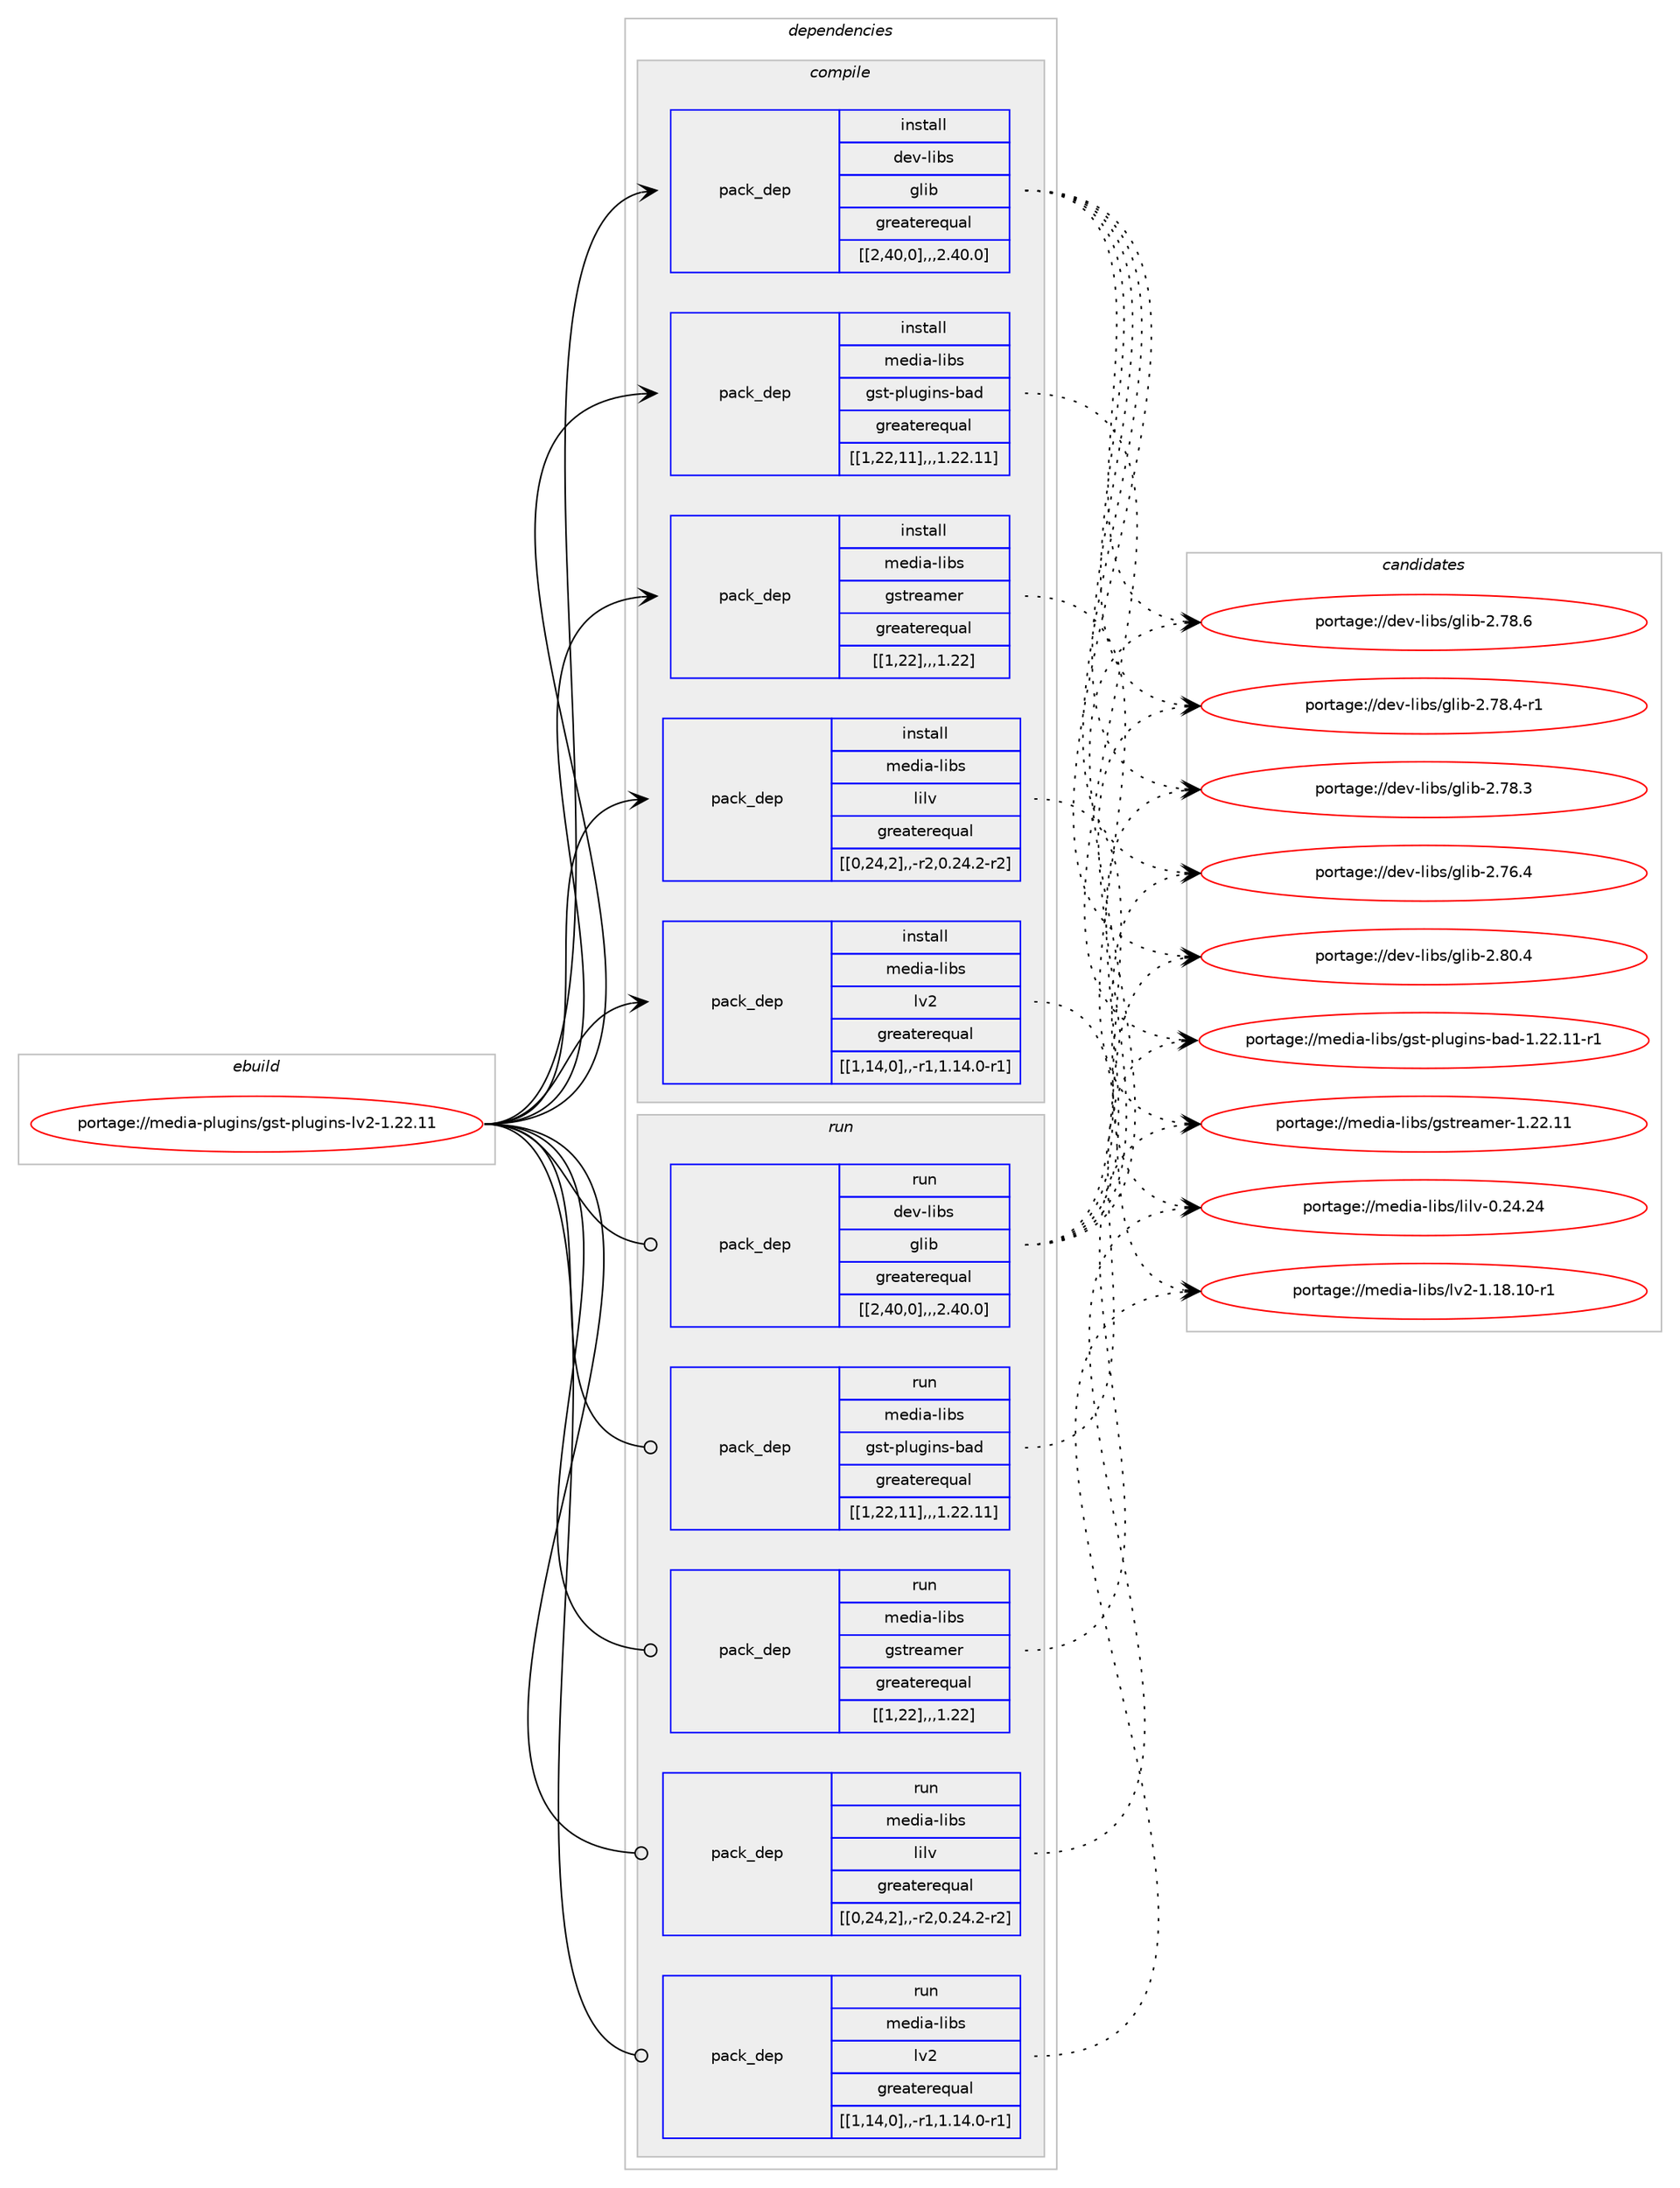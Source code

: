 digraph prolog {

# *************
# Graph options
# *************

newrank=true;
concentrate=true;
compound=true;
graph [rankdir=LR,fontname=Helvetica,fontsize=10,ranksep=1.5];#, ranksep=2.5, nodesep=0.2];
edge  [arrowhead=vee];
node  [fontname=Helvetica,fontsize=10];

# **********
# The ebuild
# **********

subgraph cluster_leftcol {
color=gray;
label=<<i>ebuild</i>>;
id [label="portage://media-plugins/gst-plugins-lv2-1.22.11", color=red, width=4, href="../media-plugins/gst-plugins-lv2-1.22.11.svg"];
}

# ****************
# The dependencies
# ****************

subgraph cluster_midcol {
color=gray;
label=<<i>dependencies</i>>;
subgraph cluster_compile {
fillcolor="#eeeeee";
style=filled;
label=<<i>compile</i>>;
subgraph pack240413 {
dependency325212 [label=<<TABLE BORDER="0" CELLBORDER="1" CELLSPACING="0" CELLPADDING="4" WIDTH="220"><TR><TD ROWSPAN="6" CELLPADDING="30">pack_dep</TD></TR><TR><TD WIDTH="110">install</TD></TR><TR><TD>dev-libs</TD></TR><TR><TD>glib</TD></TR><TR><TD>greaterequal</TD></TR><TR><TD>[[2,40,0],,,2.40.0]</TD></TR></TABLE>>, shape=none, color=blue];
}
id:e -> dependency325212:w [weight=20,style="solid",arrowhead="vee"];
subgraph pack240414 {
dependency325213 [label=<<TABLE BORDER="0" CELLBORDER="1" CELLSPACING="0" CELLPADDING="4" WIDTH="220"><TR><TD ROWSPAN="6" CELLPADDING="30">pack_dep</TD></TR><TR><TD WIDTH="110">install</TD></TR><TR><TD>media-libs</TD></TR><TR><TD>gst-plugins-bad</TD></TR><TR><TD>greaterequal</TD></TR><TR><TD>[[1,22,11],,,1.22.11]</TD></TR></TABLE>>, shape=none, color=blue];
}
id:e -> dependency325213:w [weight=20,style="solid",arrowhead="vee"];
subgraph pack240415 {
dependency325214 [label=<<TABLE BORDER="0" CELLBORDER="1" CELLSPACING="0" CELLPADDING="4" WIDTH="220"><TR><TD ROWSPAN="6" CELLPADDING="30">pack_dep</TD></TR><TR><TD WIDTH="110">install</TD></TR><TR><TD>media-libs</TD></TR><TR><TD>gstreamer</TD></TR><TR><TD>greaterequal</TD></TR><TR><TD>[[1,22],,,1.22]</TD></TR></TABLE>>, shape=none, color=blue];
}
id:e -> dependency325214:w [weight=20,style="solid",arrowhead="vee"];
subgraph pack240416 {
dependency325215 [label=<<TABLE BORDER="0" CELLBORDER="1" CELLSPACING="0" CELLPADDING="4" WIDTH="220"><TR><TD ROWSPAN="6" CELLPADDING="30">pack_dep</TD></TR><TR><TD WIDTH="110">install</TD></TR><TR><TD>media-libs</TD></TR><TR><TD>lilv</TD></TR><TR><TD>greaterequal</TD></TR><TR><TD>[[0,24,2],,-r2,0.24.2-r2]</TD></TR></TABLE>>, shape=none, color=blue];
}
id:e -> dependency325215:w [weight=20,style="solid",arrowhead="vee"];
subgraph pack240417 {
dependency325216 [label=<<TABLE BORDER="0" CELLBORDER="1" CELLSPACING="0" CELLPADDING="4" WIDTH="220"><TR><TD ROWSPAN="6" CELLPADDING="30">pack_dep</TD></TR><TR><TD WIDTH="110">install</TD></TR><TR><TD>media-libs</TD></TR><TR><TD>lv2</TD></TR><TR><TD>greaterequal</TD></TR><TR><TD>[[1,14,0],,-r1,1.14.0-r1]</TD></TR></TABLE>>, shape=none, color=blue];
}
id:e -> dependency325216:w [weight=20,style="solid",arrowhead="vee"];
}
subgraph cluster_compileandrun {
fillcolor="#eeeeee";
style=filled;
label=<<i>compile and run</i>>;
}
subgraph cluster_run {
fillcolor="#eeeeee";
style=filled;
label=<<i>run</i>>;
subgraph pack240418 {
dependency325217 [label=<<TABLE BORDER="0" CELLBORDER="1" CELLSPACING="0" CELLPADDING="4" WIDTH="220"><TR><TD ROWSPAN="6" CELLPADDING="30">pack_dep</TD></TR><TR><TD WIDTH="110">run</TD></TR><TR><TD>dev-libs</TD></TR><TR><TD>glib</TD></TR><TR><TD>greaterequal</TD></TR><TR><TD>[[2,40,0],,,2.40.0]</TD></TR></TABLE>>, shape=none, color=blue];
}
id:e -> dependency325217:w [weight=20,style="solid",arrowhead="odot"];
subgraph pack240419 {
dependency325218 [label=<<TABLE BORDER="0" CELLBORDER="1" CELLSPACING="0" CELLPADDING="4" WIDTH="220"><TR><TD ROWSPAN="6" CELLPADDING="30">pack_dep</TD></TR><TR><TD WIDTH="110">run</TD></TR><TR><TD>media-libs</TD></TR><TR><TD>gst-plugins-bad</TD></TR><TR><TD>greaterequal</TD></TR><TR><TD>[[1,22,11],,,1.22.11]</TD></TR></TABLE>>, shape=none, color=blue];
}
id:e -> dependency325218:w [weight=20,style="solid",arrowhead="odot"];
subgraph pack240420 {
dependency325219 [label=<<TABLE BORDER="0" CELLBORDER="1" CELLSPACING="0" CELLPADDING="4" WIDTH="220"><TR><TD ROWSPAN="6" CELLPADDING="30">pack_dep</TD></TR><TR><TD WIDTH="110">run</TD></TR><TR><TD>media-libs</TD></TR><TR><TD>gstreamer</TD></TR><TR><TD>greaterequal</TD></TR><TR><TD>[[1,22],,,1.22]</TD></TR></TABLE>>, shape=none, color=blue];
}
id:e -> dependency325219:w [weight=20,style="solid",arrowhead="odot"];
subgraph pack240421 {
dependency325220 [label=<<TABLE BORDER="0" CELLBORDER="1" CELLSPACING="0" CELLPADDING="4" WIDTH="220"><TR><TD ROWSPAN="6" CELLPADDING="30">pack_dep</TD></TR><TR><TD WIDTH="110">run</TD></TR><TR><TD>media-libs</TD></TR><TR><TD>lilv</TD></TR><TR><TD>greaterequal</TD></TR><TR><TD>[[0,24,2],,-r2,0.24.2-r2]</TD></TR></TABLE>>, shape=none, color=blue];
}
id:e -> dependency325220:w [weight=20,style="solid",arrowhead="odot"];
subgraph pack240422 {
dependency325221 [label=<<TABLE BORDER="0" CELLBORDER="1" CELLSPACING="0" CELLPADDING="4" WIDTH="220"><TR><TD ROWSPAN="6" CELLPADDING="30">pack_dep</TD></TR><TR><TD WIDTH="110">run</TD></TR><TR><TD>media-libs</TD></TR><TR><TD>lv2</TD></TR><TR><TD>greaterequal</TD></TR><TR><TD>[[1,14,0],,-r1,1.14.0-r1]</TD></TR></TABLE>>, shape=none, color=blue];
}
id:e -> dependency325221:w [weight=20,style="solid",arrowhead="odot"];
}
}

# **************
# The candidates
# **************

subgraph cluster_choices {
rank=same;
color=gray;
label=<<i>candidates</i>>;

subgraph choice240413 {
color=black;
nodesep=1;
choice1001011184510810598115471031081059845504656484652 [label="portage://dev-libs/glib-2.80.4", color=red, width=4,href="../dev-libs/glib-2.80.4.svg"];
choice1001011184510810598115471031081059845504655564654 [label="portage://dev-libs/glib-2.78.6", color=red, width=4,href="../dev-libs/glib-2.78.6.svg"];
choice10010111845108105981154710310810598455046555646524511449 [label="portage://dev-libs/glib-2.78.4-r1", color=red, width=4,href="../dev-libs/glib-2.78.4-r1.svg"];
choice1001011184510810598115471031081059845504655564651 [label="portage://dev-libs/glib-2.78.3", color=red, width=4,href="../dev-libs/glib-2.78.3.svg"];
choice1001011184510810598115471031081059845504655544652 [label="portage://dev-libs/glib-2.76.4", color=red, width=4,href="../dev-libs/glib-2.76.4.svg"];
dependency325212:e -> choice1001011184510810598115471031081059845504656484652:w [style=dotted,weight="100"];
dependency325212:e -> choice1001011184510810598115471031081059845504655564654:w [style=dotted,weight="100"];
dependency325212:e -> choice10010111845108105981154710310810598455046555646524511449:w [style=dotted,weight="100"];
dependency325212:e -> choice1001011184510810598115471031081059845504655564651:w [style=dotted,weight="100"];
dependency325212:e -> choice1001011184510810598115471031081059845504655544652:w [style=dotted,weight="100"];
}
subgraph choice240414 {
color=black;
nodesep=1;
choice109101100105974510810598115471031151164511210811710310511011545989710045494650504649494511449 [label="portage://media-libs/gst-plugins-bad-1.22.11-r1", color=red, width=4,href="../media-libs/gst-plugins-bad-1.22.11-r1.svg"];
dependency325213:e -> choice109101100105974510810598115471031151164511210811710310511011545989710045494650504649494511449:w [style=dotted,weight="100"];
}
subgraph choice240415 {
color=black;
nodesep=1;
choice10910110010597451081059811547103115116114101971091011144549465050464949 [label="portage://media-libs/gstreamer-1.22.11", color=red, width=4,href="../media-libs/gstreamer-1.22.11.svg"];
dependency325214:e -> choice10910110010597451081059811547103115116114101971091011144549465050464949:w [style=dotted,weight="100"];
}
subgraph choice240416 {
color=black;
nodesep=1;
choice109101100105974510810598115471081051081184548465052465052 [label="portage://media-libs/lilv-0.24.24", color=red, width=4,href="../media-libs/lilv-0.24.24.svg"];
dependency325215:e -> choice109101100105974510810598115471081051081184548465052465052:w [style=dotted,weight="100"];
}
subgraph choice240417 {
color=black;
nodesep=1;
choice109101100105974510810598115471081185045494649564649484511449 [label="portage://media-libs/lv2-1.18.10-r1", color=red, width=4,href="../media-libs/lv2-1.18.10-r1.svg"];
dependency325216:e -> choice109101100105974510810598115471081185045494649564649484511449:w [style=dotted,weight="100"];
}
subgraph choice240418 {
color=black;
nodesep=1;
choice1001011184510810598115471031081059845504656484652 [label="portage://dev-libs/glib-2.80.4", color=red, width=4,href="../dev-libs/glib-2.80.4.svg"];
choice1001011184510810598115471031081059845504655564654 [label="portage://dev-libs/glib-2.78.6", color=red, width=4,href="../dev-libs/glib-2.78.6.svg"];
choice10010111845108105981154710310810598455046555646524511449 [label="portage://dev-libs/glib-2.78.4-r1", color=red, width=4,href="../dev-libs/glib-2.78.4-r1.svg"];
choice1001011184510810598115471031081059845504655564651 [label="portage://dev-libs/glib-2.78.3", color=red, width=4,href="../dev-libs/glib-2.78.3.svg"];
choice1001011184510810598115471031081059845504655544652 [label="portage://dev-libs/glib-2.76.4", color=red, width=4,href="../dev-libs/glib-2.76.4.svg"];
dependency325217:e -> choice1001011184510810598115471031081059845504656484652:w [style=dotted,weight="100"];
dependency325217:e -> choice1001011184510810598115471031081059845504655564654:w [style=dotted,weight="100"];
dependency325217:e -> choice10010111845108105981154710310810598455046555646524511449:w [style=dotted,weight="100"];
dependency325217:e -> choice1001011184510810598115471031081059845504655564651:w [style=dotted,weight="100"];
dependency325217:e -> choice1001011184510810598115471031081059845504655544652:w [style=dotted,weight="100"];
}
subgraph choice240419 {
color=black;
nodesep=1;
choice109101100105974510810598115471031151164511210811710310511011545989710045494650504649494511449 [label="portage://media-libs/gst-plugins-bad-1.22.11-r1", color=red, width=4,href="../media-libs/gst-plugins-bad-1.22.11-r1.svg"];
dependency325218:e -> choice109101100105974510810598115471031151164511210811710310511011545989710045494650504649494511449:w [style=dotted,weight="100"];
}
subgraph choice240420 {
color=black;
nodesep=1;
choice10910110010597451081059811547103115116114101971091011144549465050464949 [label="portage://media-libs/gstreamer-1.22.11", color=red, width=4,href="../media-libs/gstreamer-1.22.11.svg"];
dependency325219:e -> choice10910110010597451081059811547103115116114101971091011144549465050464949:w [style=dotted,weight="100"];
}
subgraph choice240421 {
color=black;
nodesep=1;
choice109101100105974510810598115471081051081184548465052465052 [label="portage://media-libs/lilv-0.24.24", color=red, width=4,href="../media-libs/lilv-0.24.24.svg"];
dependency325220:e -> choice109101100105974510810598115471081051081184548465052465052:w [style=dotted,weight="100"];
}
subgraph choice240422 {
color=black;
nodesep=1;
choice109101100105974510810598115471081185045494649564649484511449 [label="portage://media-libs/lv2-1.18.10-r1", color=red, width=4,href="../media-libs/lv2-1.18.10-r1.svg"];
dependency325221:e -> choice109101100105974510810598115471081185045494649564649484511449:w [style=dotted,weight="100"];
}
}

}
